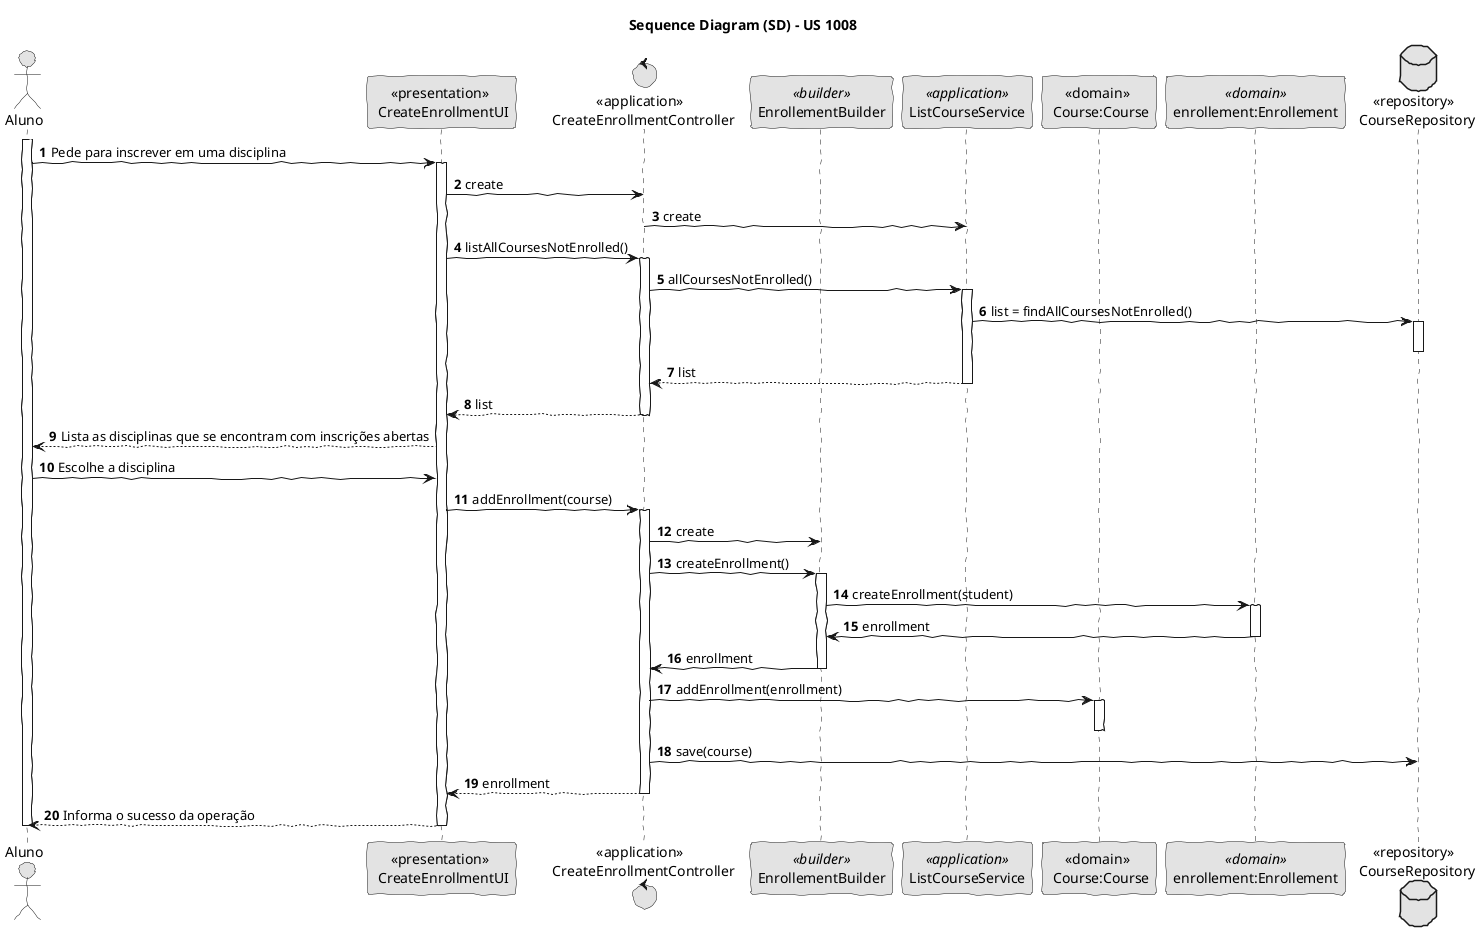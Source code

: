 @startuml
skinparam monochrome true
skinparam packageStyle rectangle
skinparam handwritten true
skinparam shadowing false

title Sequence Diagram (SD) - US 1008
autonumber

actor "Aluno" as Aluno
participant "<<presentation>> \n CreateEnrollmentUI" as UI
control "<<application>> \n CreateEnrollmentController" as Controller
participant EnrollementBuilder as Builder <<builder>>
participant ListCourseService as Service <<application>>
participant "<<domain>> \n Course:Course" as CourseDomain
participant "enrollement:Enrollement" as EnrollementDomain <<domain>>
database "<<repository>> \n CourseRepository" as Repository

activate Aluno
    Aluno -> UI : Pede para inscrever em uma disciplina
    activate UI
        UI -> Controller : create
        Controller -> Service : create

        UI -> Controller : listAllCoursesNotEnrolled()
        activate Controller

            Controller -> Service : allCoursesNotEnrolled()
            activate Service

                Service -> Repository : list = findAllCoursesNotEnrolled()
                activate Repository
                deactivate Repository

                Service --> Controller : list
            deactivate Service
            Controller --> UI : list
        deactivate Controller

        UI --> Aluno : Lista as disciplinas que se encontram com inscrições abertas


        Aluno -> UI : Escolhe a disciplina

            UI -> Controller : addEnrollment(course)
            activate Controller

                Controller -> Builder : create
                Controller -> Builder : createEnrollment()
                    activate Builder

                    Builder -> EnrollementDomain : createEnrollment(student)
                    activate EnrollementDomain
                        EnrollementDomain -> Builder : enrollment
                    deactivate EnrollementDomain

                    Builder -> Controller : enrollment
                    deactivate Builder

                      Controller -> CourseDomain : addEnrollment(enrollment)
                     activate CourseDomain
             deactivate CourseDomain

                Controller -> Repository : save(course)
                        Controller --> UI : enrollment
              deactivate Controller


        UI --> Aluno : Informa o sucesso da operação

    deactivate UI

deactivate Aluno

@enduml